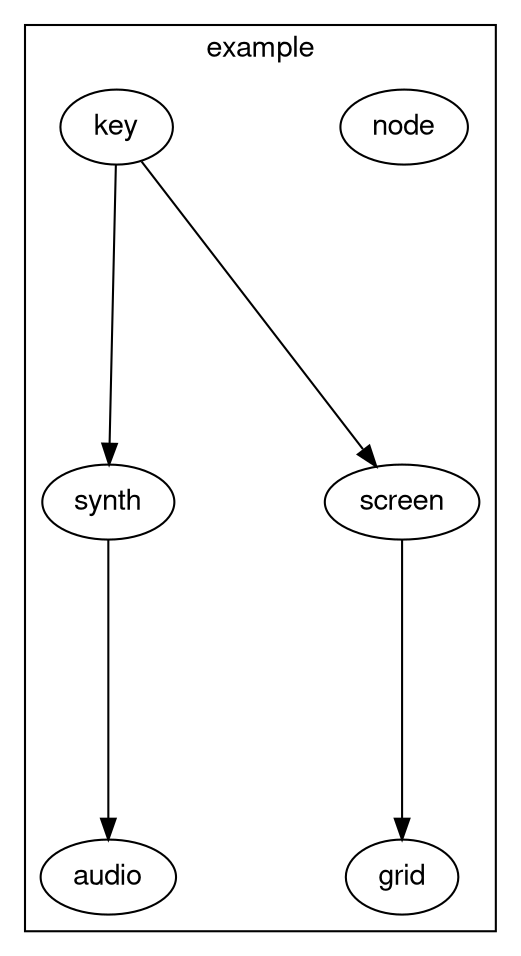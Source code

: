 digraph unix {
  graph [ dpi = 75 ]; 
  graph [nodesep = 1.0; ranksep=2];
  fontname="Helvetica,Arial,sans-serif"
  node [fontname="Helvetica,Arial,sans-serif"]
  edge [fontname="Helvetica,Arial,sans-serif"]
  subgraph cluster_example_1 {
    label = "example"; // scope
    node_0 [
      label = "node"; // node
    ];
    key_1 [
      label = "key"; // node
    ];
    synth_2 [
      label = "synth"; // node
    ];
    audio_3 [
      label = "audio"; // node
    ];
    screen_4 [
      label = "screen"; // node
    ];
    grid_5 [
      label = "grid"; // node
    ];
    
  }
  "key_1" -> "synth_2";
  "key_1" -> "screen_4";
  "synth_2" -> "audio_3";
  "screen_4" -> "grid_5";
}
